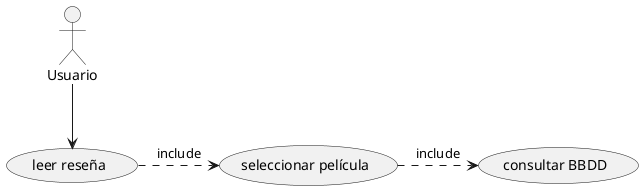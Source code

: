 @startuml
actor Usuario as U 

usecase "leer reseña" as 1
usecase "seleccionar película" as 2
usecase "consultar BBDD" as 3

U --> 1

1 .> 2 : include
2 .> 3 : include

@enduml